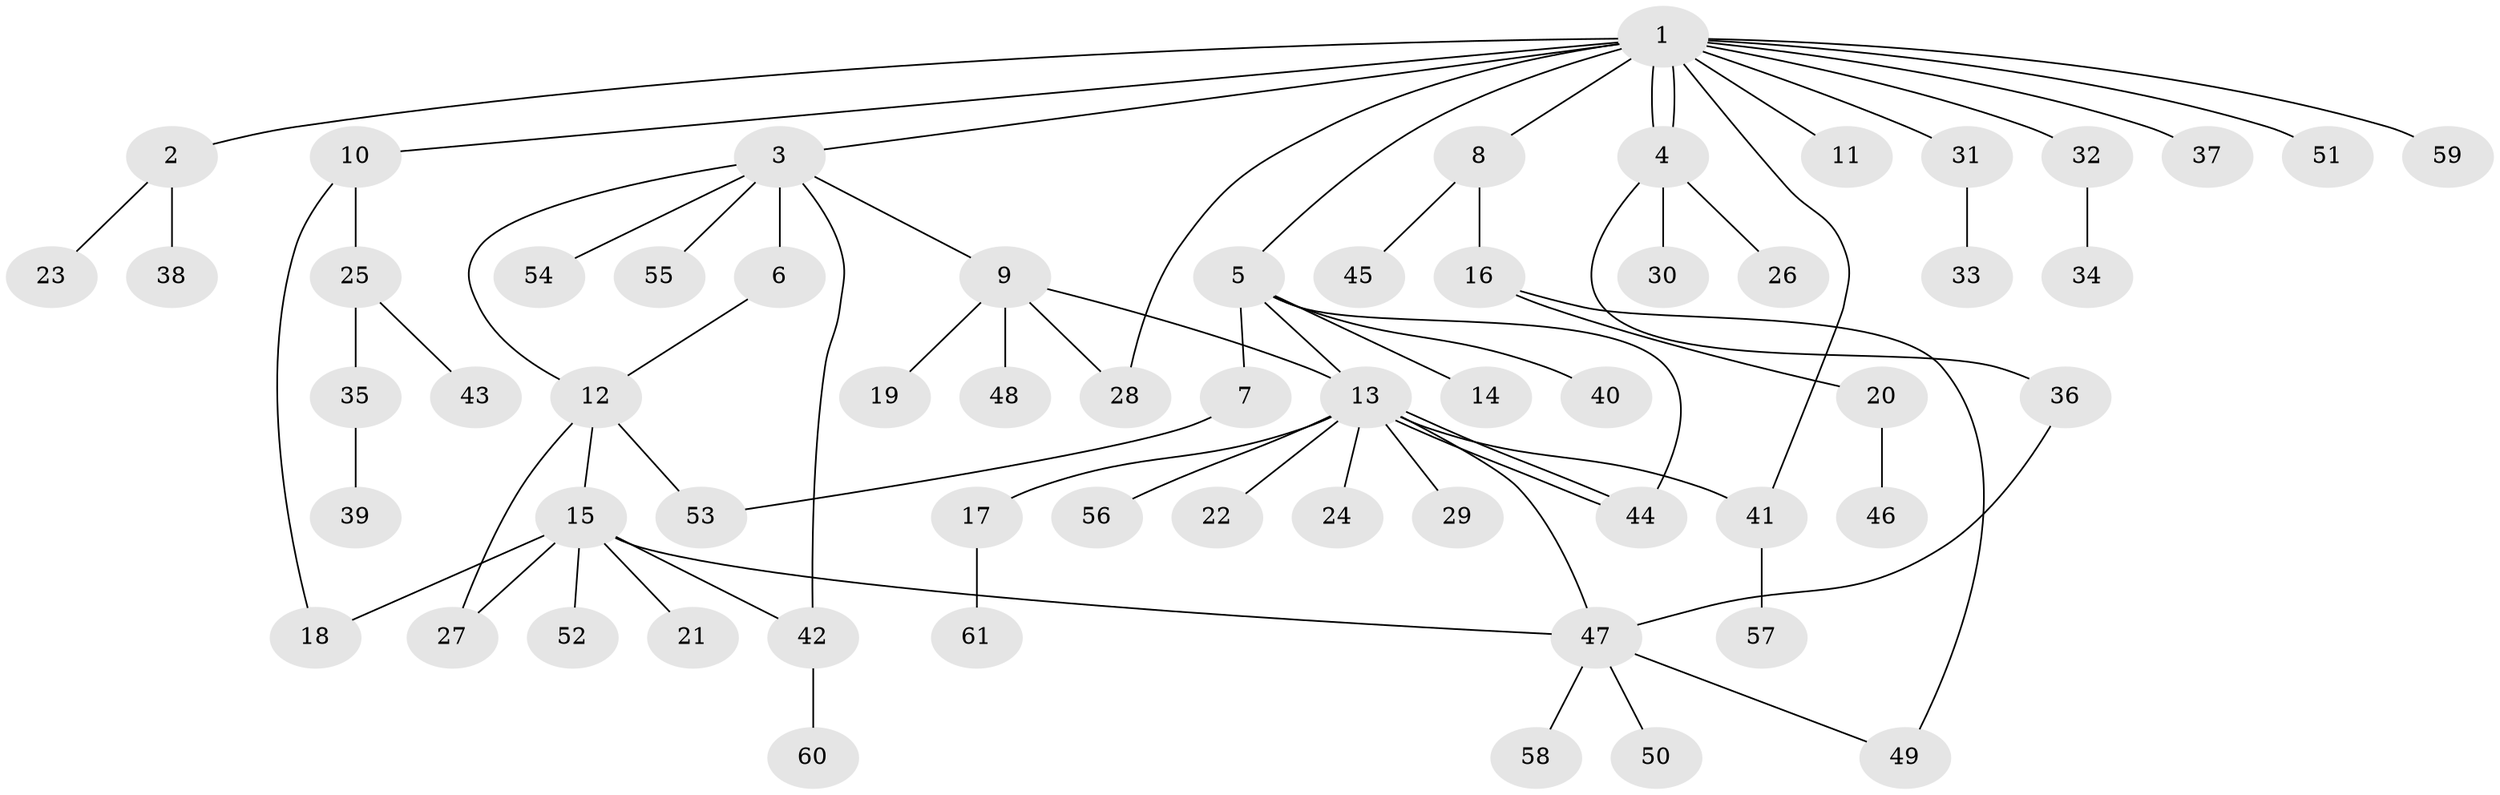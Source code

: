 // Generated by graph-tools (version 1.1) at 2025/35/03/09/25 02:35:21]
// undirected, 61 vertices, 74 edges
graph export_dot {
graph [start="1"]
  node [color=gray90,style=filled];
  1;
  2;
  3;
  4;
  5;
  6;
  7;
  8;
  9;
  10;
  11;
  12;
  13;
  14;
  15;
  16;
  17;
  18;
  19;
  20;
  21;
  22;
  23;
  24;
  25;
  26;
  27;
  28;
  29;
  30;
  31;
  32;
  33;
  34;
  35;
  36;
  37;
  38;
  39;
  40;
  41;
  42;
  43;
  44;
  45;
  46;
  47;
  48;
  49;
  50;
  51;
  52;
  53;
  54;
  55;
  56;
  57;
  58;
  59;
  60;
  61;
  1 -- 2;
  1 -- 3;
  1 -- 4;
  1 -- 4;
  1 -- 5;
  1 -- 8;
  1 -- 10;
  1 -- 11;
  1 -- 28;
  1 -- 31;
  1 -- 32;
  1 -- 37;
  1 -- 41;
  1 -- 51;
  1 -- 59;
  2 -- 23;
  2 -- 38;
  3 -- 6;
  3 -- 9;
  3 -- 12;
  3 -- 42;
  3 -- 54;
  3 -- 55;
  4 -- 26;
  4 -- 30;
  4 -- 36;
  5 -- 7;
  5 -- 13;
  5 -- 14;
  5 -- 40;
  5 -- 44;
  6 -- 12;
  7 -- 53;
  8 -- 16;
  8 -- 45;
  9 -- 13;
  9 -- 19;
  9 -- 28;
  9 -- 48;
  10 -- 18;
  10 -- 25;
  12 -- 15;
  12 -- 27;
  12 -- 53;
  13 -- 17;
  13 -- 22;
  13 -- 24;
  13 -- 29;
  13 -- 41;
  13 -- 44;
  13 -- 44;
  13 -- 47;
  13 -- 56;
  15 -- 18;
  15 -- 21;
  15 -- 27;
  15 -- 42;
  15 -- 47;
  15 -- 52;
  16 -- 20;
  16 -- 49;
  17 -- 61;
  20 -- 46;
  25 -- 35;
  25 -- 43;
  31 -- 33;
  32 -- 34;
  35 -- 39;
  36 -- 47;
  41 -- 57;
  42 -- 60;
  47 -- 49;
  47 -- 50;
  47 -- 58;
}
